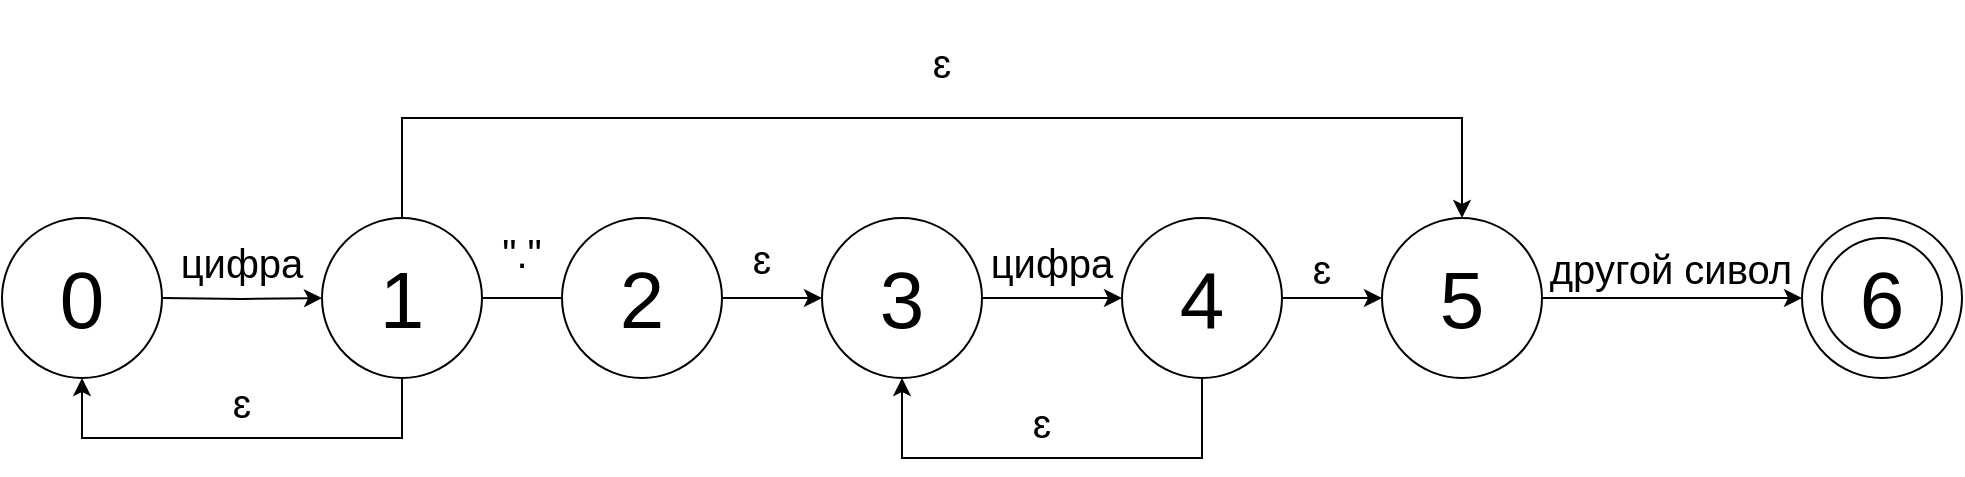 <mxfile version="15.8.7" type="device"><diagram id="7Zw_MzU_a2iGqssSConu" name="Page-1"><mxGraphModel dx="1792" dy="693" grid="1" gridSize="10" guides="1" tooltips="1" connect="1" arrows="1" fold="1" page="1" pageScale="1" pageWidth="827" pageHeight="1169" math="0" shadow="0"><root><mxCell id="0"/><mxCell id="1" parent="0"/><mxCell id="Xl3g4H7JM738rp56R8wk-58" value="&lt;font style=&quot;font-size: 40px;&quot;&gt;0&lt;/font&gt;" style="ellipse;whiteSpace=wrap;html=1;aspect=fixed;" parent="1" vertex="1"><mxGeometry x="-40" y="560" width="80" height="80" as="geometry"/></mxCell><mxCell id="Xl3g4H7JM738rp56R8wk-93" style="edgeStyle=orthogonalEdgeStyle;rounded=0;orthogonalLoop=1;jettySize=auto;html=1;fontSize=40;" parent="1" source="Xl3g4H7JM738rp56R8wk-60" target="Xl3g4H7JM738rp56R8wk-91" edge="1"><mxGeometry relative="1" as="geometry"><Array as="points"><mxPoint x="160" y="510"/><mxPoint x="690" y="510"/></Array><mxPoint x="867" y="560" as="targetPoint"/></mxGeometry></mxCell><mxCell id="Xl3g4H7JM738rp56R8wk-101" style="edgeStyle=orthogonalEdgeStyle;rounded=0;orthogonalLoop=1;jettySize=auto;html=1;entryX=0.5;entryY=1;entryDx=0;entryDy=0;fontSize=40;" parent="1" source="Xl3g4H7JM738rp56R8wk-60" target="Xl3g4H7JM738rp56R8wk-58" edge="1"><mxGeometry relative="1" as="geometry"><Array as="points"><mxPoint x="160" y="670"/><mxPoint y="670"/></Array></mxGeometry></mxCell><mxCell id="Xl3g4H7JM738rp56R8wk-60" value="&lt;font style=&quot;font-size: 40px;&quot;&gt;1&lt;/font&gt;" style="ellipse;whiteSpace=wrap;html=1;aspect=fixed;" parent="1" vertex="1"><mxGeometry x="120" y="560" width="80" height="80" as="geometry"/></mxCell><mxCell id="Xl3g4H7JM738rp56R8wk-68" value="" style="endArrow=classic;html=1;rounded=0;fontSize=40;exitX=1;exitY=0.5;exitDx=0;exitDy=0;" parent="1" source="Xl3g4H7JM738rp56R8wk-60" edge="1"><mxGeometry width="50" height="50" relative="1" as="geometry"><mxPoint x="202.912" y="587.267" as="sourcePoint"/><mxPoint x="300" y="600" as="targetPoint"/></mxGeometry></mxCell><mxCell id="Xl3g4H7JM738rp56R8wk-71" style="edgeStyle=orthogonalEdgeStyle;rounded=0;orthogonalLoop=1;jettySize=auto;html=1;fontSize=40;" parent="1" target="Xl3g4H7JM738rp56R8wk-60" edge="1"><mxGeometry relative="1" as="geometry"><mxPoint x="40" y="600" as="sourcePoint"/></mxGeometry></mxCell><mxCell id="Xl3g4H7JM738rp56R8wk-73" value="&lt;font style=&quot;font-size: 20px;&quot;&gt;&quot;.&quot;&lt;/font&gt;" style="text;html=1;strokeColor=none;fillColor=none;align=center;verticalAlign=middle;whiteSpace=wrap;rounded=0;fontSize=40;" parent="1" vertex="1"><mxGeometry x="190" y="555" width="60" height="30" as="geometry"/></mxCell><mxCell id="Xl3g4H7JM738rp56R8wk-74" value="&lt;font style=&quot;font-size: 20px;&quot;&gt;цифра&lt;/font&gt;" style="text;html=1;strokeColor=none;fillColor=none;align=center;verticalAlign=middle;whiteSpace=wrap;rounded=0;fontSize=40;" parent="1" vertex="1"><mxGeometry x="50" y="560" width="60" height="30" as="geometry"/></mxCell><mxCell id="Xl3g4H7JM738rp56R8wk-84" style="edgeStyle=orthogonalEdgeStyle;rounded=0;orthogonalLoop=1;jettySize=auto;html=1;fontSize=20;" parent="1" source="Xl3g4H7JM738rp56R8wk-80" target="Xl3g4H7JM738rp56R8wk-81" edge="1"><mxGeometry relative="1" as="geometry"/></mxCell><mxCell id="Xl3g4H7JM738rp56R8wk-80" value="&lt;font style=&quot;font-size: 40px;&quot;&gt;2&lt;/font&gt;" style="ellipse;whiteSpace=wrap;html=1;aspect=fixed;" parent="1" vertex="1"><mxGeometry x="240" y="560" width="80" height="80" as="geometry"/></mxCell><mxCell id="Xl3g4H7JM738rp56R8wk-87" style="edgeStyle=orthogonalEdgeStyle;rounded=0;orthogonalLoop=1;jettySize=auto;html=1;fontSize=40;" parent="1" source="Xl3g4H7JM738rp56R8wk-81" target="Xl3g4H7JM738rp56R8wk-86" edge="1"><mxGeometry relative="1" as="geometry"/></mxCell><mxCell id="Xl3g4H7JM738rp56R8wk-81" value="&lt;font style=&quot;font-size: 40px;&quot;&gt;3&lt;/font&gt;" style="ellipse;whiteSpace=wrap;html=1;aspect=fixed;" parent="1" vertex="1"><mxGeometry x="370" y="560" width="80" height="80" as="geometry"/></mxCell><mxCell id="Xl3g4H7JM738rp56R8wk-85" value="&lt;font style=&quot;font-size: 20px;&quot;&gt;ɛ&lt;/font&gt;" style="text;html=1;strokeColor=none;fillColor=none;align=center;verticalAlign=middle;whiteSpace=wrap;rounded=0;fontSize=40;" parent="1" vertex="1"><mxGeometry x="310" y="557.5" width="60" height="30" as="geometry"/></mxCell><mxCell id="Xl3g4H7JM738rp56R8wk-92" style="edgeStyle=orthogonalEdgeStyle;rounded=0;orthogonalLoop=1;jettySize=auto;html=1;fontSize=40;" parent="1" source="Xl3g4H7JM738rp56R8wk-86" target="Xl3g4H7JM738rp56R8wk-91" edge="1"><mxGeometry relative="1" as="geometry"/></mxCell><mxCell id="kHgl7CsNi0yyLlbaI6t0-1" style="edgeStyle=orthogonalEdgeStyle;rounded=0;orthogonalLoop=1;jettySize=auto;html=1;" edge="1" parent="1" source="Xl3g4H7JM738rp56R8wk-86" target="Xl3g4H7JM738rp56R8wk-81"><mxGeometry relative="1" as="geometry"><Array as="points"><mxPoint x="560" y="680"/><mxPoint x="410" y="680"/></Array></mxGeometry></mxCell><mxCell id="Xl3g4H7JM738rp56R8wk-86" value="&lt;font style=&quot;font-size: 40px;&quot;&gt;4&lt;/font&gt;" style="ellipse;whiteSpace=wrap;html=1;aspect=fixed;" parent="1" vertex="1"><mxGeometry x="520" y="560" width="80" height="80" as="geometry"/></mxCell><mxCell id="Xl3g4H7JM738rp56R8wk-89" value="&lt;font style=&quot;font-size: 20px;&quot;&gt;ɛ&lt;/font&gt;" style="text;html=1;strokeColor=none;fillColor=none;align=center;verticalAlign=middle;whiteSpace=wrap;rounded=0;fontSize=40;" parent="1" vertex="1"><mxGeometry x="400" y="460" width="60" height="30" as="geometry"/></mxCell><mxCell id="Xl3g4H7JM738rp56R8wk-90" value="&lt;font style=&quot;font-size: 20px;&quot;&gt;цифра&lt;/font&gt;" style="text;html=1;strokeColor=none;fillColor=none;align=center;verticalAlign=middle;whiteSpace=wrap;rounded=0;fontSize=40;" parent="1" vertex="1"><mxGeometry x="450" y="560" width="70" height="30" as="geometry"/></mxCell><mxCell id="Xl3g4H7JM738rp56R8wk-100" style="edgeStyle=orthogonalEdgeStyle;rounded=0;orthogonalLoop=1;jettySize=auto;html=1;entryX=0;entryY=0.5;entryDx=0;entryDy=0;fontSize=40;" parent="1" source="Xl3g4H7JM738rp56R8wk-91" target="Xl3g4H7JM738rp56R8wk-96" edge="1"><mxGeometry relative="1" as="geometry"/></mxCell><mxCell id="Xl3g4H7JM738rp56R8wk-91" value="&lt;font style=&quot;font-size: 40px;&quot;&gt;5&lt;/font&gt;" style="ellipse;whiteSpace=wrap;html=1;aspect=fixed;" parent="1" vertex="1"><mxGeometry x="650" y="560" width="80" height="80" as="geometry"/></mxCell><mxCell id="Xl3g4H7JM738rp56R8wk-94" value="&lt;font style=&quot;font-size: 20px;&quot;&gt;ɛ&lt;/font&gt;" style="text;html=1;strokeColor=none;fillColor=none;align=center;verticalAlign=middle;whiteSpace=wrap;rounded=0;fontSize=40;" parent="1" vertex="1"><mxGeometry x="450" y="640" width="60" height="30" as="geometry"/></mxCell><mxCell id="Xl3g4H7JM738rp56R8wk-95" value="&lt;font style=&quot;font-size: 20px;&quot;&gt;ɛ&lt;/font&gt;" style="text;html=1;strokeColor=none;fillColor=none;align=center;verticalAlign=middle;whiteSpace=wrap;rounded=0;fontSize=40;" parent="1" vertex="1"><mxGeometry x="590" y="562.5" width="60" height="30" as="geometry"/></mxCell><mxCell id="Xl3g4H7JM738rp56R8wk-96" value="" style="ellipse;whiteSpace=wrap;html=1;aspect=fixed;" parent="1" vertex="1"><mxGeometry x="860" y="560" width="80" height="80" as="geometry"/></mxCell><mxCell id="Xl3g4H7JM738rp56R8wk-97" value="&lt;font style=&quot;font-size: 40px;&quot;&gt;6&lt;/font&gt;" style="ellipse;whiteSpace=wrap;html=1;aspect=fixed;" parent="1" vertex="1"><mxGeometry x="870" y="570" width="60" height="60" as="geometry"/></mxCell><mxCell id="Xl3g4H7JM738rp56R8wk-99" value="&lt;font style=&quot;font-size: 20px;&quot;&gt;другой сивол&lt;/font&gt;" style="text;html=1;strokeColor=none;fillColor=none;align=center;verticalAlign=middle;whiteSpace=wrap;rounded=0;fontSize=40;" parent="1" vertex="1"><mxGeometry x="700" y="565" width="189" height="25" as="geometry"/></mxCell><mxCell id="Xl3g4H7JM738rp56R8wk-104" value="&lt;font style=&quot;font-size: 20px;&quot;&gt;ɛ&lt;/font&gt;" style="text;html=1;strokeColor=none;fillColor=none;align=center;verticalAlign=middle;whiteSpace=wrap;rounded=0;fontSize=40;" parent="1" vertex="1"><mxGeometry x="50" y="630" width="60" height="30" as="geometry"/></mxCell></root></mxGraphModel></diagram></mxfile>